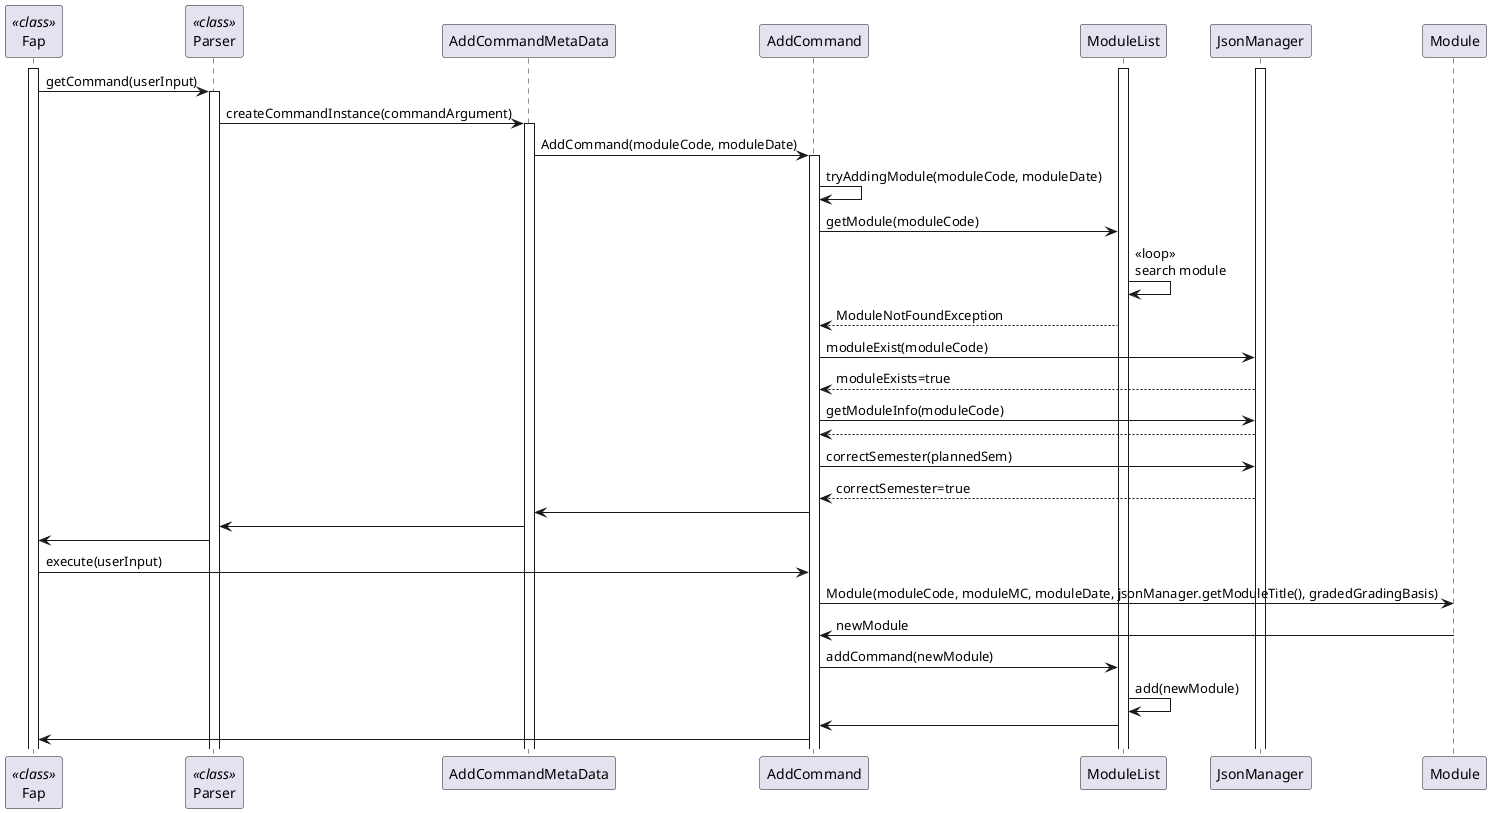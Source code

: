 @startuml
participant "Fap" as Fap <<class>>
participant "Parser" as Parser <<class>>
participant "AddCommandMetaData" as AddCommandMetaData
participant "AddCommand" as AddCommand
participant "ModuleList" as ModuleList
participant "JsonManager" as JsonManager
participant "Module" as Module

activate Fap
activate ModuleList
activate JsonManager

Fap -> Parser : getCommand(userInput)
activate Parser

Parser -> AddCommandMetaData : createCommandInstance(commandArgument)
activate AddCommandMetaData

AddCommandMetaData -> AddCommand : AddCommand(moduleCode, moduleDate)
activate AddCommand

AddCommand -> AddCommand : tryAddingModule(moduleCode, moduleDate)


AddCommand -> ModuleList : getModule(moduleCode)
ModuleList -> ModuleList : <<loop>>\nsearch module
ModuleList --> AddCommand : ModuleNotFoundException

AddCommand -> JsonManager : moduleExist(moduleCode)

JsonManager --> AddCommand : moduleExists=true

AddCommand -> JsonManager : getModuleInfo(moduleCode)

JsonManager --> AddCommand

AddCommand -> JsonManager : correctSemester(plannedSem)

JsonManager --> AddCommand : correctSemester=true

AddCommand -> AddCommandMetaData
AddCommandMetaData -> Parser
Parser -> Fap

Fap -> AddCommand: execute(userInput)


AddCommand -> Module : Module(moduleCode, moduleMC, moduleDate, jsonManager.getModuleTitle(), gradedGradingBasis)


Module -> AddCommand : newModule
AddCommand -> ModuleList : addCommand(newModule)
ModuleList -> ModuleList : add(newModule)
ModuleList -> AddCommand
AddCommand -> Fap

@enduml